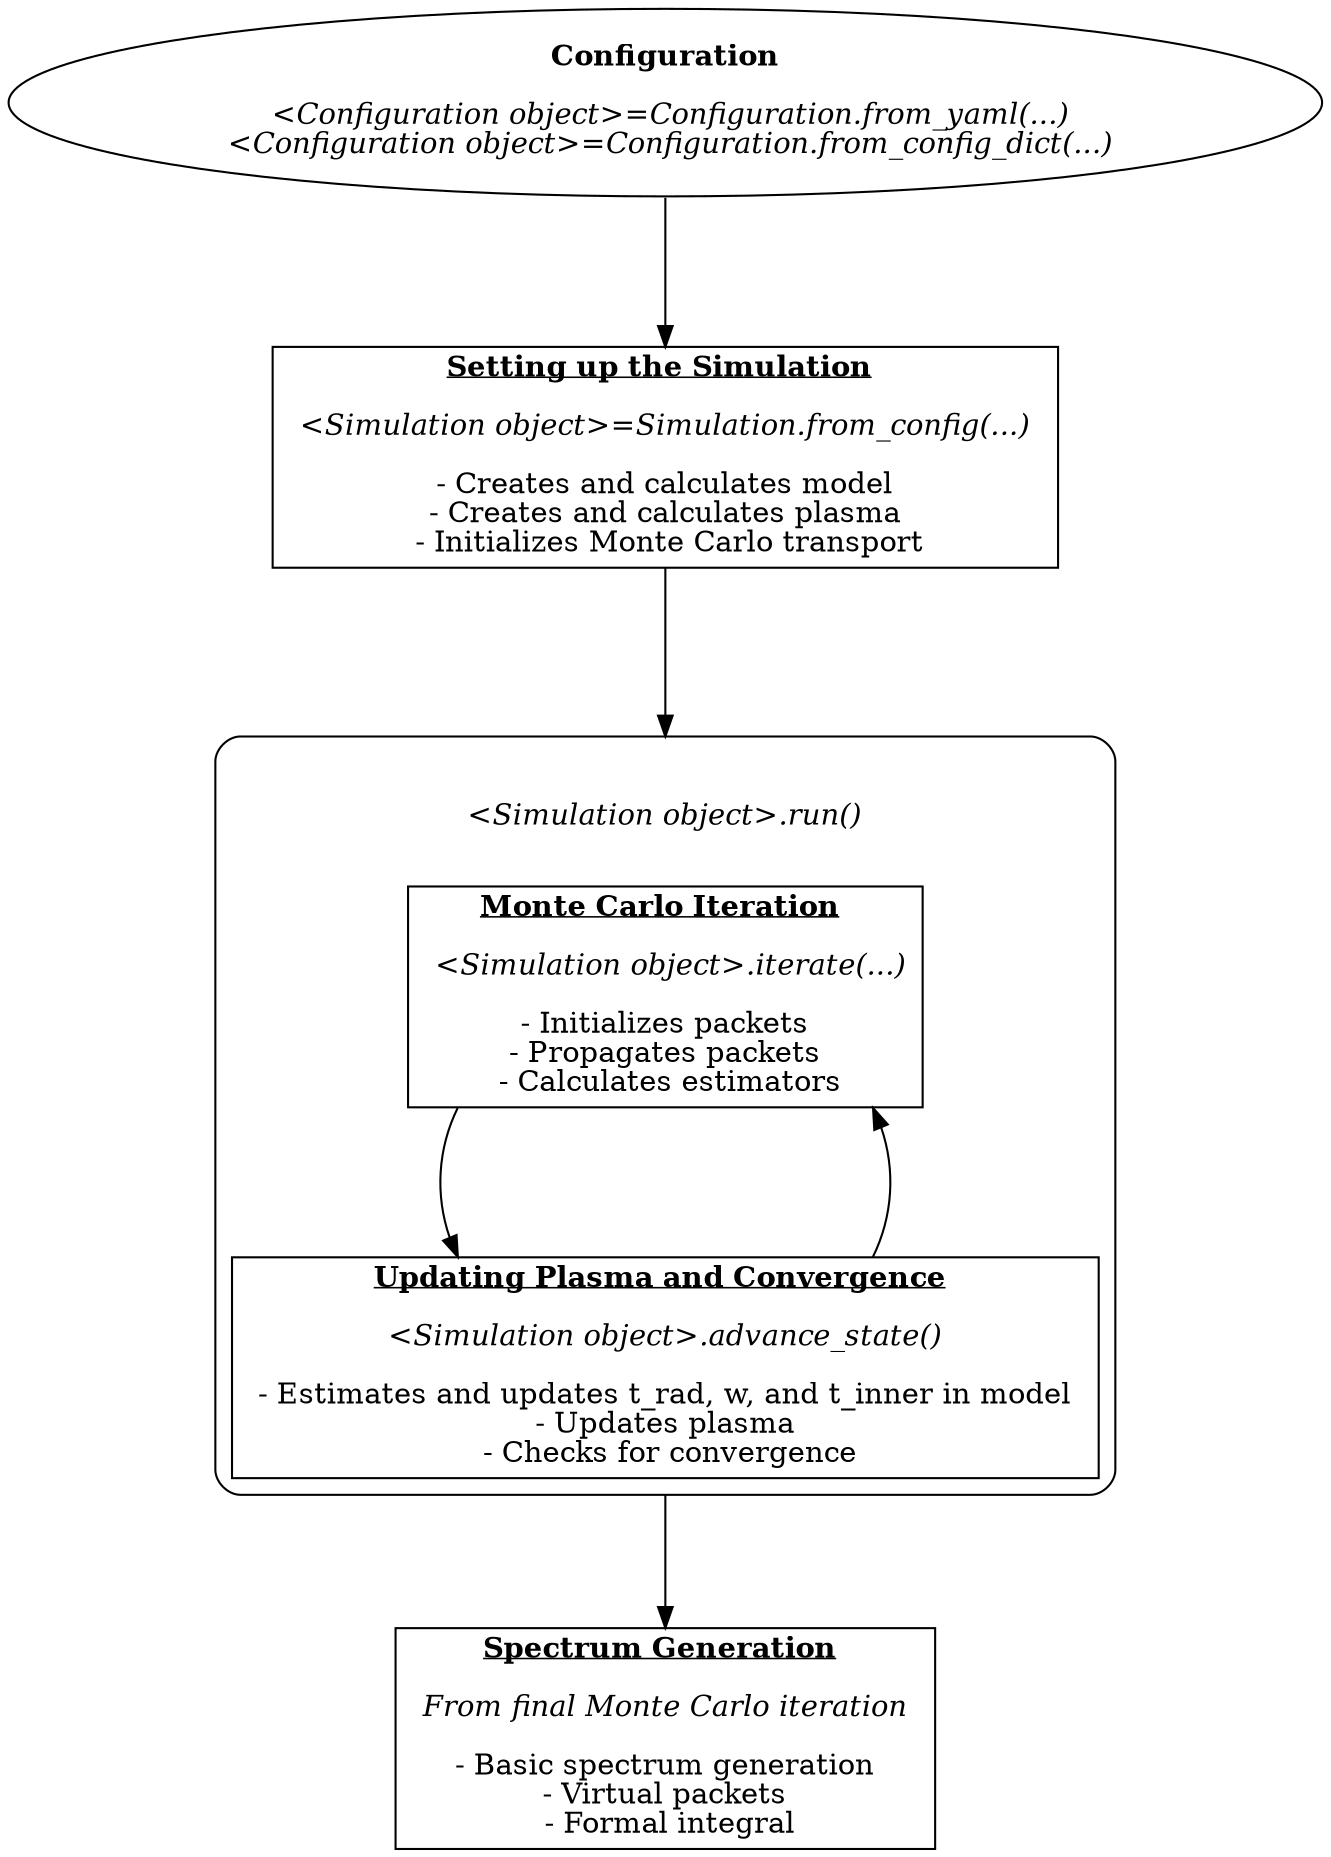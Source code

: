 digraph {
    compound = true
    graph [nodesep=4, ranksep=1]
    config [label=<<B>Configuration</B><br/><br/> <i>&lt;Configuration object&gt;=Configuration.from_yaml(...)</i><br/> <i>&lt;Configuration object&gt;=Configuration.from_config_dict(...)</i>>, shape=oval]
    setup_sim [label=<<B><u>Setting up the Simulation</u></B> <br/><br/> <i>&lt;Simulation object&gt;=Simulation.from_config(...)</i> <br/><br/> - Creates and calculates model <br/> - Creates and calculates plasma <br/> - Initializes Monte Carlo transport>, shape=rectangle]
    mc_iteration [label=<<B><u>Monte Carlo Iteration</u></B> <br/><br/> <i>&lt;Simulation object&gt;.iterate(...)</i><br/> <br/> - Initializes packets <br/> - Propagates packets <br/> - Calculates estimators>, shape=rectangle]
    adv_state [label=<<B><u>Updating Plasma and Convergence</u></B> <br/><br/> <i>&lt;Simulation object&gt;.advance_state()</i> <br/><br/> - Estimates and updates t_rad, w, and t_inner in model <br/> - Updates plasma <br/> - Checks for convergence>, shape=rectangle]
    spec_gen [label=<<B><u>Spectrum Generation</u></B> <br/><br/> <i>From final Monte Carlo iteration</i> <br/><br/> - Basic spectrum generation <br/> - Virtual packets <br/> - Formal integral>, shape=rectangle]
    subgraph cluster1 {
        style = rounded
		margin = .25
		label=<<br/><br/><i>&lt;Simulation object&gt;.run()</i><br/> >;
		mc_iteration -> adv_state
        adv_state -> mc_iteration
	}
    config -> setup_sim
    setup_sim -> mc_iteration [lhead=cluster1, minlen=2]
    adv_state -> spec_gen [ltail=cluster1]
}
